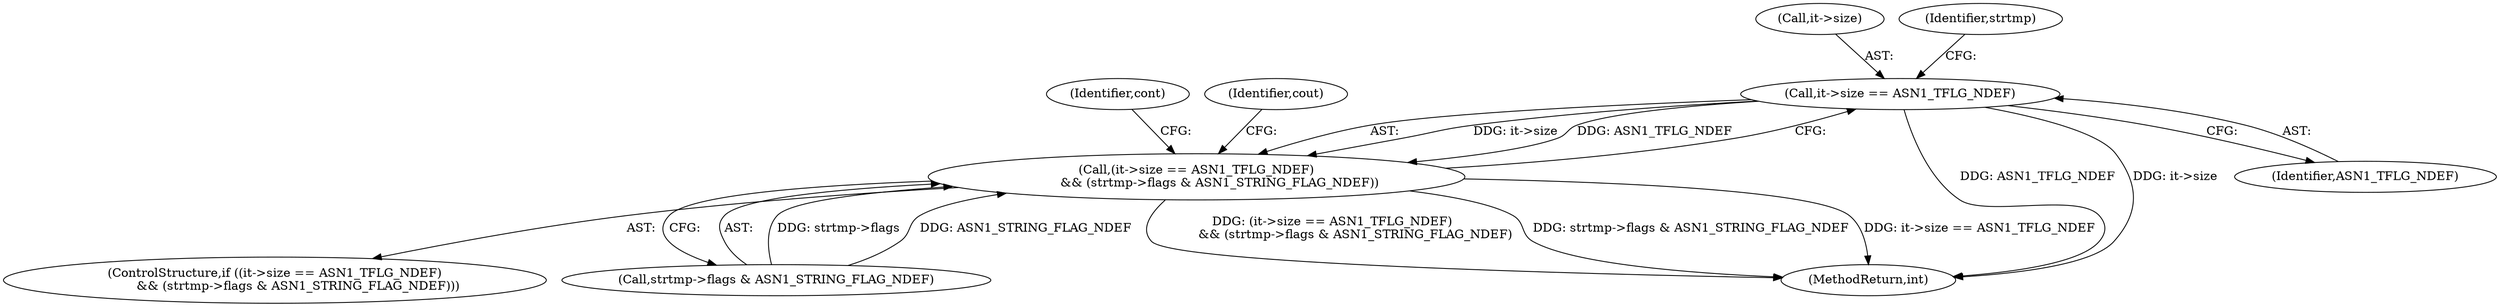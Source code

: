 digraph "0_openssl_f5da52e308a6aeea6d5f3df98c4da295d7e9cc27_1@pointer" {
"1000362" [label="(Call,it->size == ASN1_TFLG_NDEF)"];
"1000361" [label="(Call,(it->size == ASN1_TFLG_NDEF)\n            && (strtmp->flags & ASN1_STRING_FLAG_NDEF))"];
"1000367" [label="(Call,strtmp->flags & ASN1_STRING_FLAG_NDEF)"];
"1000390" [label="(Identifier,cont)"];
"1000360" [label="(ControlStructure,if ((it->size == ASN1_TFLG_NDEF)\n            && (strtmp->flags & ASN1_STRING_FLAG_NDEF)))"];
"1000410" [label="(MethodReturn,int)"];
"1000366" [label="(Identifier,ASN1_TFLG_NDEF)"];
"1000361" [label="(Call,(it->size == ASN1_TFLG_NDEF)\n            && (strtmp->flags & ASN1_STRING_FLAG_NDEF))"];
"1000362" [label="(Call,it->size == ASN1_TFLG_NDEF)"];
"1000374" [label="(Identifier,cout)"];
"1000363" [label="(Call,it->size)"];
"1000369" [label="(Identifier,strtmp)"];
"1000362" -> "1000361"  [label="AST: "];
"1000362" -> "1000366"  [label="CFG: "];
"1000363" -> "1000362"  [label="AST: "];
"1000366" -> "1000362"  [label="AST: "];
"1000369" -> "1000362"  [label="CFG: "];
"1000361" -> "1000362"  [label="CFG: "];
"1000362" -> "1000410"  [label="DDG: ASN1_TFLG_NDEF"];
"1000362" -> "1000410"  [label="DDG: it->size"];
"1000362" -> "1000361"  [label="DDG: it->size"];
"1000362" -> "1000361"  [label="DDG: ASN1_TFLG_NDEF"];
"1000361" -> "1000360"  [label="AST: "];
"1000361" -> "1000367"  [label="CFG: "];
"1000367" -> "1000361"  [label="AST: "];
"1000374" -> "1000361"  [label="CFG: "];
"1000390" -> "1000361"  [label="CFG: "];
"1000361" -> "1000410"  [label="DDG: (it->size == ASN1_TFLG_NDEF)\n            && (strtmp->flags & ASN1_STRING_FLAG_NDEF)"];
"1000361" -> "1000410"  [label="DDG: strtmp->flags & ASN1_STRING_FLAG_NDEF"];
"1000361" -> "1000410"  [label="DDG: it->size == ASN1_TFLG_NDEF"];
"1000367" -> "1000361"  [label="DDG: strtmp->flags"];
"1000367" -> "1000361"  [label="DDG: ASN1_STRING_FLAG_NDEF"];
}

